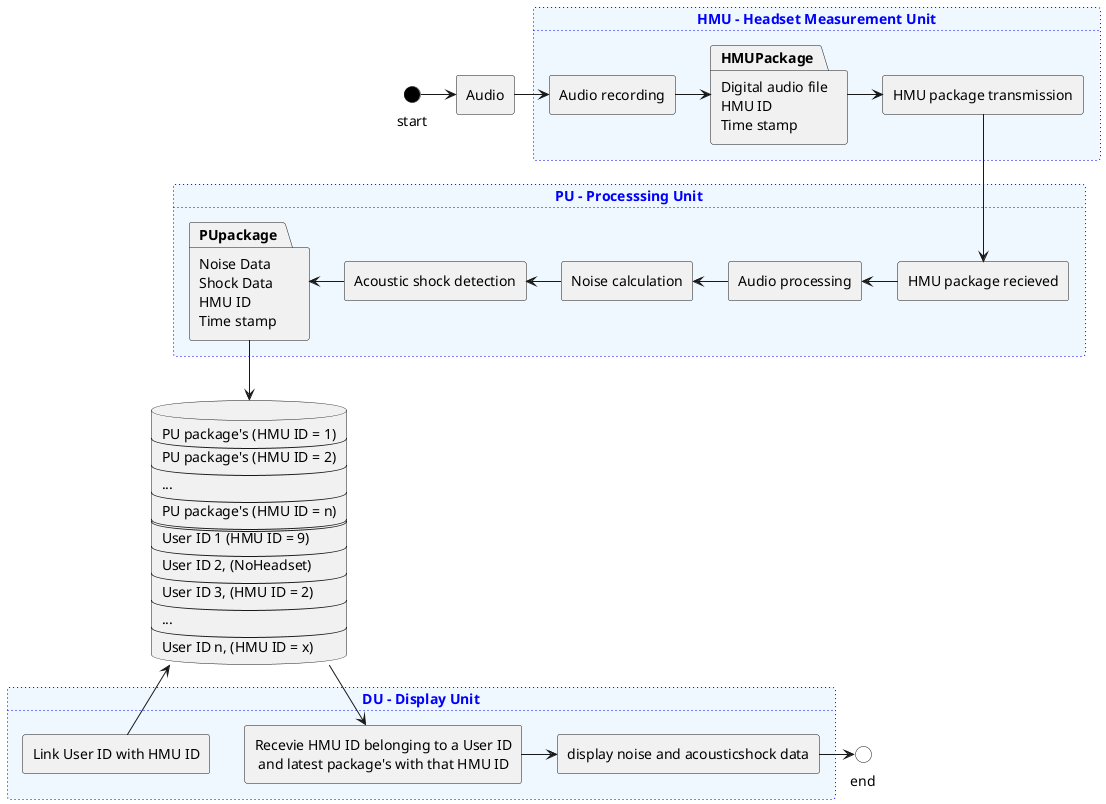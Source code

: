 
@startuml dataFlowChart

   
      
    interface start #Black
    agent au as "Audio"

    card HMU as "HMU - Headset Measurement Unit" #aliceblue;line:blue;line.dotted;text:blue {
        agent recau as "Audio recording"
        package HMUPackage as "Digital audio file\nHMU ID\nTime stamp" 
        agent hmupacktrans as "HMU package transmission"
    }

    card PU as "PU - Processsing Unit" #aliceblue;line:blue;line.dotted;text:blue {
        agent hmupackrece as "HMU package recieved"
        agent auproc as "Audio processing" 
        agent noisemes as "Noise calculation"
        agent acshokdet as "Acoustic shock detection"
        package PUpackage as "Noise Data\nShock Data\nHMU ID\nTime stamp"
    }

    database DB as "
        PU package's (HMU ID = 1)
        ----
        PU package's (HMU ID = 2)
        ----
        ...
        ----
        PU package's (HMU ID = n)
        ====
        User ID 1 (HMU ID = 9)
        ----
        User ID 2, (NoHeadset)
        ----
        User ID 3, (HMU ID = 2)
        ---
        ...
        ---
        User ID n, (HMU ID = x)
        " 
    card DU as "DU - Display Unit" #aliceblue;line:blue;line.dotted;text:blue {
        agent recPUpack as "Recevie HMU ID belonging to a User ID\n and latest package's with that HMU ID"
        agent displayData as "display noise and acousticshock data"
            agent enableUser as "Link User ID with HMU ID"

    }
    interface end #white

    start -> au
    au -> recau
    recau -> HMUPackage
    HMUPackage -> hmupacktrans
    hmupacktrans --> hmupackrece
    auproc <- hmupackrece
    noisemes <- auproc
    acshokdet <- noisemes  
    PUpackage <- acshokdet
    PUpackage --> DB 
    DB -> recPUpack
    DB <-- enableUser
    recPUpack -> displayData
    displayData -> end



    
@enduml
